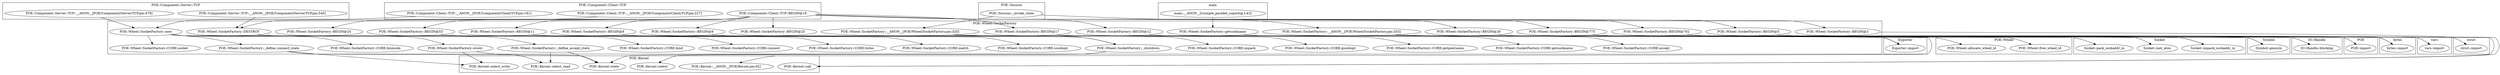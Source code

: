 digraph {
graph [overlap=false]
subgraph cluster_Exporter {
	label="Exporter";
	"Exporter::import";
}
subgraph cluster_POE_Component_Server_TCP {
	label="POE::Component::Server::TCP";
	"POE::Component::Server::TCP::__ANON__[POE/Component/Server/TCP.pm:479]";
	"POE::Component::Server::TCP::__ANON__[POE/Component/Server/TCP.pm:540]";
}
subgraph cluster_POE_Wheel_SocketFactory {
	label="POE::Wheel::SocketFactory";
	"POE::Wheel::SocketFactory::CORE:unpack";
	"POE::Wheel::SocketFactory::BEGIN@11";
	"POE::Wheel::SocketFactory::CORE:socket";
	"POE::Wheel::SocketFactory::_shutdown";
	"POE::Wheel::SocketFactory::_define_connect_state";
	"POE::Wheel::SocketFactory::CORE:binmode";
	"POE::Wheel::SocketFactory::_define_accept_state";
	"POE::Wheel::SocketFactory::BEGIN@12";
	"POE::Wheel::SocketFactory::new";
	"POE::Wheel::SocketFactory::event";
	"POE::Wheel::SocketFactory::BEGIN@26";
	"POE::Wheel::SocketFactory::BEGIN@775";
	"POE::Wheel::SocketFactory::BEGIN@17";
	"POE::Wheel::SocketFactory::BEGIN@9";
	"POE::Wheel::SocketFactory::BEGIN@25";
	"POE::Wheel::SocketFactory::BEGIN@53";
	"POE::Wheel::SocketFactory::CORE:bind";
	"POE::Wheel::SocketFactory::CORE:accept";
	"POE::Wheel::SocketFactory::CORE:connect";
	"POE::Wheel::SocketFactory::BEGIN@8";
	"POE::Wheel::SocketFactory::BEGIN@702";
	"POE::Wheel::SocketFactory::CORE:gsockopt";
	"POE::Wheel::SocketFactory::BEGIN@5";
	"POE::Wheel::SocketFactory::CORE:listen";
	"POE::Wheel::SocketFactory::CORE:match";
	"POE::Wheel::SocketFactory::BEGIN@3";
	"POE::Wheel::SocketFactory::getsockname";
	"POE::Wheel::SocketFactory::DESTROY";
	"POE::Wheel::SocketFactory::CORE:ssockopt";
	"POE::Wheel::SocketFactory::CORE:getsockname";
	"POE::Wheel::SocketFactory::__ANON__[POE/Wheel/SocketFactory.pm:203]";
	"POE::Wheel::SocketFactory::BEGIN@24";
	"POE::Wheel::SocketFactory::__ANON__[POE/Wheel/SocketFactory.pm:320]";
	"POE::Wheel::SocketFactory::CORE:getpeername";
}
subgraph cluster_vars {
	label="vars";
	"vars::import";
}
subgraph cluster_POE_Kernel {
	label="POE::Kernel";
	"POE::Kernel::call";
	"POE::Kernel::select_write";
	"POE::Kernel::select";
	"POE::Kernel::state";
	"POE::Kernel::__ANON__[POE/Kernel.pm:92]";
	"POE::Kernel::select_read";
}
subgraph cluster_POE_Wheel {
	label="POE::Wheel";
	"POE::Wheel::allocate_wheel_id";
	"POE::Wheel::free_wheel_id";
}
subgraph cluster_POE {
	label="POE";
	"POE::import";
}
subgraph cluster_Socket {
	label="Socket";
	"Socket::inet_aton";
	"Socket::unpack_sockaddr_in";
	"Socket::pack_sockaddr_in";
}
subgraph cluster_POE_Component_Client_TCP {
	label="POE::Component::Client::TCP";
	"POE::Component::Client::TCP::__ANON__[POE/Component/Client/TCP.pm:181]";
	"POE::Component::Client::TCP::__ANON__[POE/Component/Client/TCP.pm:227]";
	"POE::Component::Client::TCP::BEGIN@16";
}
subgraph cluster_POE_Session {
	label="POE::Session";
	"POE::Session::_invoke_state";
}
subgraph cluster_main {
	label="main";
	"main::__ANON__[t/simple_parallel_superbig.t:43]";
}
subgraph cluster_strict {
	label="strict";
	"strict::import";
}
subgraph cluster_Symbol {
	label="Symbol";
	"Symbol::gensym";
}
subgraph cluster_bytes {
	label="bytes";
	"bytes::import";
}
subgraph cluster_IO_Handle {
	label="IO::Handle";
	"IO::Handle::blocking";
}
"POE::Wheel::SocketFactory::new" -> "IO::Handle::blocking";
"POE::Wheel::SocketFactory::BEGIN@5" -> "vars::import";
"POE::Wheel::SocketFactory::__ANON__[POE/Wheel/SocketFactory.pm:320]" -> "POE::Kernel::call";
"POE::Wheel::SocketFactory::__ANON__[POE/Wheel/SocketFactory.pm:203]" -> "POE::Kernel::call";
"POE::Wheel::SocketFactory::__ANON__[POE/Wheel/SocketFactory.pm:320]" -> "POE::Wheel::SocketFactory::CORE:unpack";
"POE::Wheel::SocketFactory::new" -> "POE::Wheel::SocketFactory::_define_connect_state";
"POE::Wheel::SocketFactory::event" -> "POE::Kernel::select_read";
"POE::Wheel::SocketFactory::_define_accept_state" -> "POE::Kernel::select_read";
"POE::Component::Client::TCP::BEGIN@16" -> "POE::Wheel::SocketFactory::BEGIN@24";
"POE::Session::_invoke_state" -> "POE::Wheel::SocketFactory::__ANON__[POE/Wheel/SocketFactory.pm:203]";
"POE::Component::Client::TCP::__ANON__[POE/Component/Client/TCP.pm:227]" -> "POE::Wheel::SocketFactory::DESTROY";
"POE::Component::Server::TCP::__ANON__[POE/Component/Server/TCP.pm:540]" -> "POE::Wheel::SocketFactory::DESTROY";
"POE::Component::Client::TCP::BEGIN@16" -> "POE::Wheel::SocketFactory::BEGIN@25";
"POE::Component::Client::TCP::BEGIN@16" -> "POE::Wheel::SocketFactory::BEGIN@26";
"POE::Wheel::SocketFactory::new" -> "POE::Wheel::allocate_wheel_id";
"POE::Wheel::SocketFactory::new" -> "Symbol::gensym";
"POE::Wheel::SocketFactory::__ANON__[POE/Wheel/SocketFactory.pm:203]" -> "Symbol::gensym";
"POE::Wheel::SocketFactory::new" -> "POE::Wheel::SocketFactory::_define_accept_state";
"POE::Wheel::SocketFactory::getsockname" -> "POE::Wheel::SocketFactory::CORE:getsockname";
"POE::Wheel::SocketFactory::new" -> "POE::Wheel::SocketFactory::CORE:bind";
"POE::Wheel::SocketFactory::_shutdown" -> "POE::Kernel::select";
"POE::Component::Client::TCP::BEGIN@16" -> "POE::Wheel::SocketFactory::BEGIN@9";
"POE::Wheel::SocketFactory::new" -> "POE::Wheel::SocketFactory::CORE:listen";
"POE::Component::Client::TCP::BEGIN@16" -> "POE::Wheel::SocketFactory::BEGIN@5";
"POE::Wheel::SocketFactory::_define_connect_state" -> "POE::Kernel::select_write";
"POE::Wheel::SocketFactory::event" -> "POE::Kernel::select_write";
"POE::Component::Client::TCP::BEGIN@16" -> "POE::Wheel::SocketFactory::BEGIN@775";
"POE::Wheel::SocketFactory::BEGIN@9" -> "Exporter::import";
"POE::Wheel::SocketFactory::BEGIN@8" -> "Exporter::import";
"POE::Wheel::SocketFactory::BEGIN@53" -> "Exporter::import";
"POE::Wheel::SocketFactory::BEGIN@12" -> "Exporter::import";
"POE::Wheel::SocketFactory::BEGIN@17" -> "Exporter::import";
"POE::Wheel::SocketFactory::BEGIN@11" -> "Exporter::import";
"POE::Wheel::SocketFactory::new" -> "POE::Wheel::SocketFactory::event";
"POE::Wheel::SocketFactory::new" -> "POE::Kernel::__ANON__[POE/Kernel.pm:92]";
"POE::Component::Client::TCP::BEGIN@16" -> "POE::Wheel::SocketFactory::BEGIN@11";
"main::__ANON__[t/simple_parallel_superbig.t:43]" -> "POE::Wheel::SocketFactory::getsockname";
"POE::Component::Client::TCP::BEGIN@16" -> "POE::Wheel::SocketFactory::BEGIN@3";
"POE::Session::_invoke_state" -> "POE::Wheel::SocketFactory::__ANON__[POE/Wheel/SocketFactory.pm:320]";
"POE::Component::Client::TCP::BEGIN@16" -> "POE::Wheel::SocketFactory::BEGIN@17";
"POE::Wheel::SocketFactory::__ANON__[POE/Wheel/SocketFactory.pm:320]" -> "POE::Wheel::SocketFactory::CORE:gsockopt";
"POE::Component::Client::TCP::BEGIN@16" -> "POE::Wheel::SocketFactory::BEGIN@702";
"POE::Wheel::SocketFactory::BEGIN@26" -> "POE::import";
"POE::Component::Client::TCP::__ANON__[POE/Component/Client/TCP.pm:181]" -> "POE::Wheel::SocketFactory::new";
"POE::Component::Server::TCP::__ANON__[POE/Component/Server/TCP.pm:479]" -> "POE::Wheel::SocketFactory::new";
"POE::Wheel::SocketFactory::__ANON__[POE/Wheel/SocketFactory.pm:320]" -> "Socket::unpack_sockaddr_in";
"POE::Wheel::SocketFactory::__ANON__[POE/Wheel/SocketFactory.pm:203]" -> "Socket::unpack_sockaddr_in";
"POE::Wheel::SocketFactory::DESTROY" -> "POE::Wheel::free_wheel_id";
"POE::Wheel::SocketFactory::new" -> "Socket::inet_aton";
"POE::Wheel::SocketFactory::DESTROY" -> "POE::Wheel::SocketFactory::_shutdown";
"POE::Wheel::SocketFactory::__ANON__[POE/Wheel/SocketFactory.pm:320]" -> "POE::Wheel::SocketFactory::_shutdown";
"POE::Component::Client::TCP::BEGIN@16" -> "POE::Wheel::SocketFactory::BEGIN@12";
"POE::Wheel::SocketFactory::new" -> "POE::Wheel::SocketFactory::CORE:binmode";
"POE::Wheel::SocketFactory::BEGIN@702" -> "bytes::import";
"POE::Wheel::SocketFactory::BEGIN@775" -> "bytes::import";
"POE::Wheel::SocketFactory::new" -> "POE::Wheel::SocketFactory::CORE:socket";
"POE::Wheel::SocketFactory::BEGIN@3" -> "strict::import";
"POE::Wheel::SocketFactory::__ANON__[POE/Wheel/SocketFactory.pm:320]" -> "POE::Wheel::SocketFactory::CORE:getpeername";
"POE::Wheel::SocketFactory::new" -> "Socket::pack_sockaddr_in";
"POE::Wheel::SocketFactory::new" -> "POE::Wheel::SocketFactory::CORE:ssockopt";
"POE::Component::Client::TCP::BEGIN@16" -> "POE::Wheel::SocketFactory::BEGIN@53";
"POE::Wheel::SocketFactory::new" -> "POE::Wheel::SocketFactory::CORE:connect";
"POE::Component::Client::TCP::BEGIN@16" -> "POE::Wheel::SocketFactory::BEGIN@8";
"POE::Wheel::SocketFactory::_define_connect_state" -> "POE::Kernel::state";
"POE::Wheel::SocketFactory::_shutdown" -> "POE::Kernel::state";
"POE::Wheel::SocketFactory::_define_accept_state" -> "POE::Kernel::state";
"POE::Wheel::SocketFactory::__ANON__[POE/Wheel/SocketFactory.pm:203]" -> "POE::Wheel::SocketFactory::CORE:accept";
"POE::Wheel::SocketFactory::new" -> "POE::Wheel::SocketFactory::CORE:match";
}

